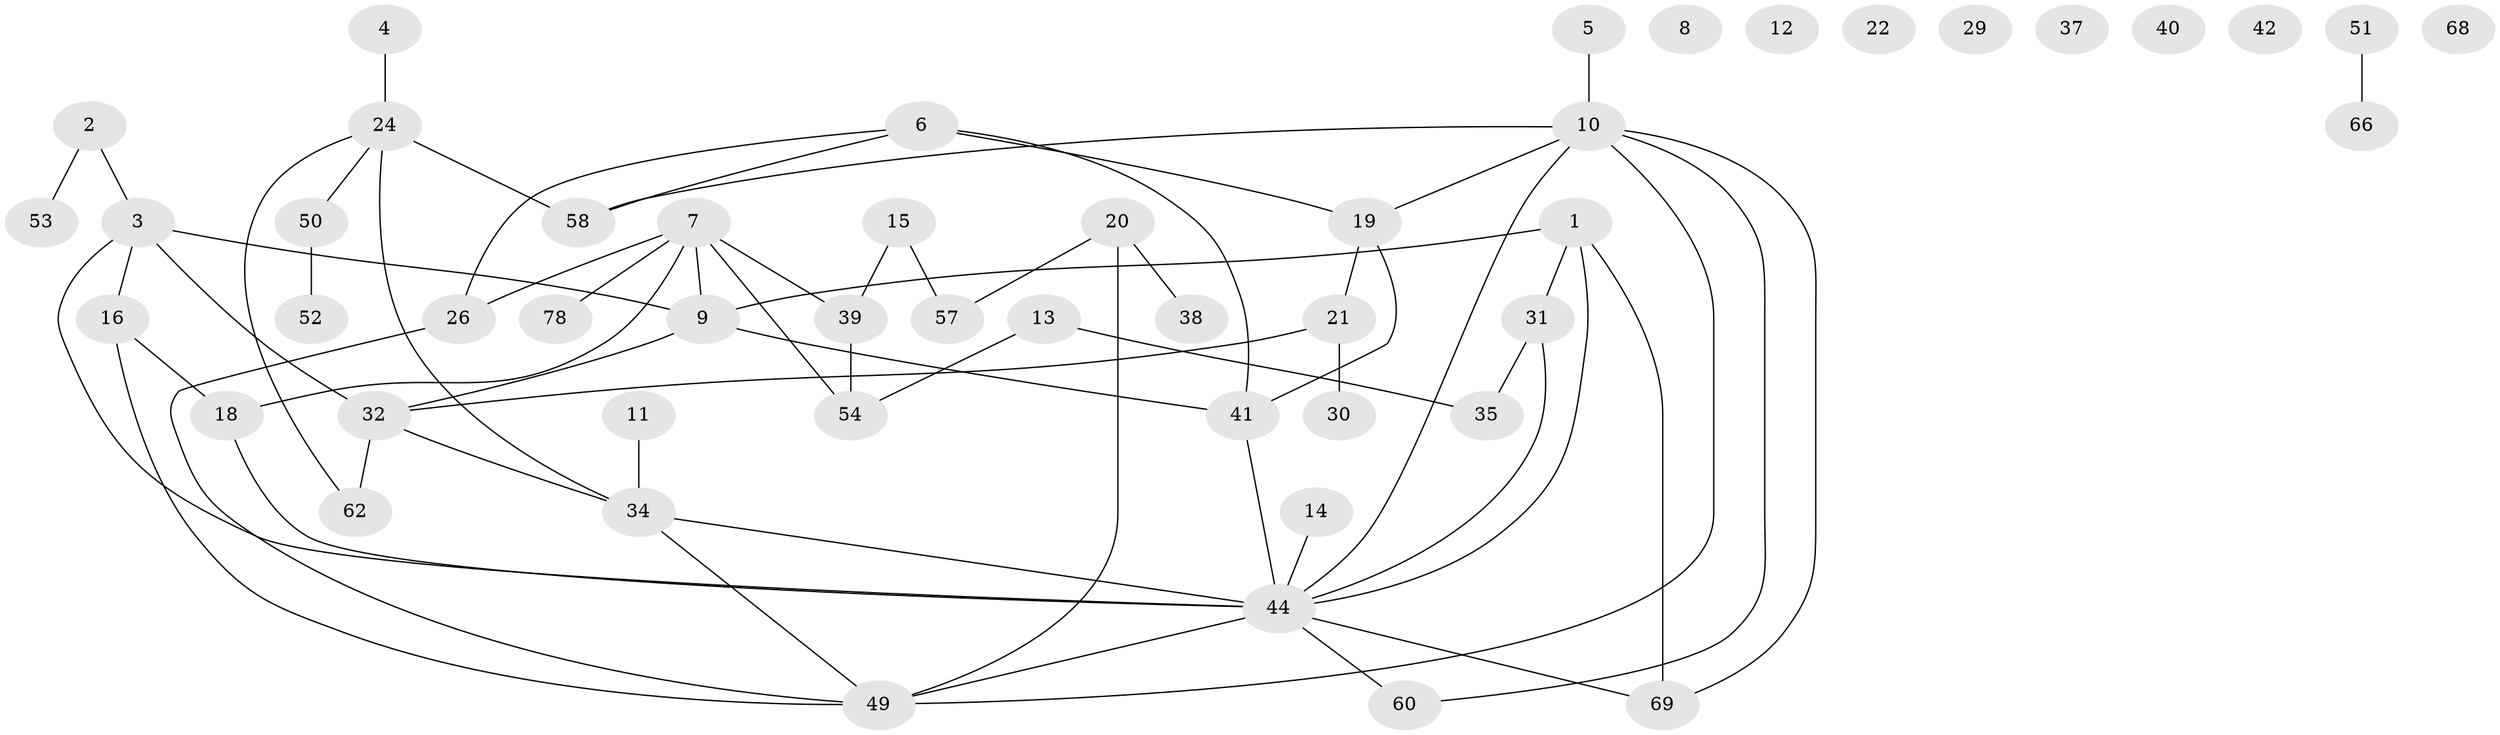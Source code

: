 // original degree distribution, {3: 0.27380952380952384, 1: 0.20238095238095238, 4: 0.17857142857142858, 5: 0.047619047619047616, 0: 0.09523809523809523, 2: 0.16666666666666666, 6: 0.03571428571428571}
// Generated by graph-tools (version 1.1) at 2025/16/03/04/25 18:16:29]
// undirected, 50 vertices, 64 edges
graph export_dot {
graph [start="1"]
  node [color=gray90,style=filled];
  1 [super="+23"];
  2 [super="+25"];
  3 [super="+47"];
  4;
  5;
  6 [super="+45+63"];
  7 [super="+28"];
  8;
  9 [super="+84+70"];
  10 [super="+33+17"];
  11;
  12;
  13 [super="+80+48"];
  14;
  15 [super="+77"];
  16 [super="+43"];
  18 [super="+72"];
  19;
  20;
  21 [super="+81"];
  22;
  24 [super="+27+65"];
  26;
  29;
  30;
  31;
  32;
  34 [super="+36"];
  35;
  37;
  38;
  39;
  40;
  41 [super="+64+73+46+55"];
  42;
  44 [super="+56"];
  49;
  50;
  51;
  52;
  53;
  54 [super="+82"];
  57;
  58;
  60;
  62;
  66;
  68;
  69 [super="+75"];
  78;
  1 -- 31;
  1 -- 44;
  1 -- 69;
  1 -- 9;
  2 -- 3;
  2 -- 53;
  3 -- 32;
  3 -- 9;
  3 -- 44;
  3 -- 16;
  4 -- 24;
  5 -- 10;
  6 -- 19;
  6 -- 58;
  6 -- 41;
  6 -- 26;
  7 -- 26;
  7 -- 39;
  7 -- 18;
  7 -- 54;
  7 -- 9;
  7 -- 78;
  9 -- 32;
  9 -- 41 [weight=2];
  10 -- 49;
  10 -- 44;
  10 -- 19;
  10 -- 60;
  10 -- 69;
  10 -- 58;
  11 -- 34;
  13 -- 35;
  13 -- 54;
  14 -- 44 [weight=2];
  15 -- 39;
  15 -- 57;
  16 -- 49;
  16 -- 18;
  18 -- 44;
  19 -- 21;
  19 -- 41;
  20 -- 38;
  20 -- 49;
  20 -- 57;
  21 -- 30;
  21 -- 32;
  24 -- 58 [weight=2];
  24 -- 62;
  24 -- 50;
  24 -- 34;
  26 -- 49;
  31 -- 35;
  31 -- 44;
  32 -- 34;
  32 -- 62;
  34 -- 44;
  34 -- 49;
  39 -- 54;
  41 -- 44 [weight=3];
  44 -- 60;
  44 -- 69;
  44 -- 49;
  50 -- 52;
  51 -- 66;
}
